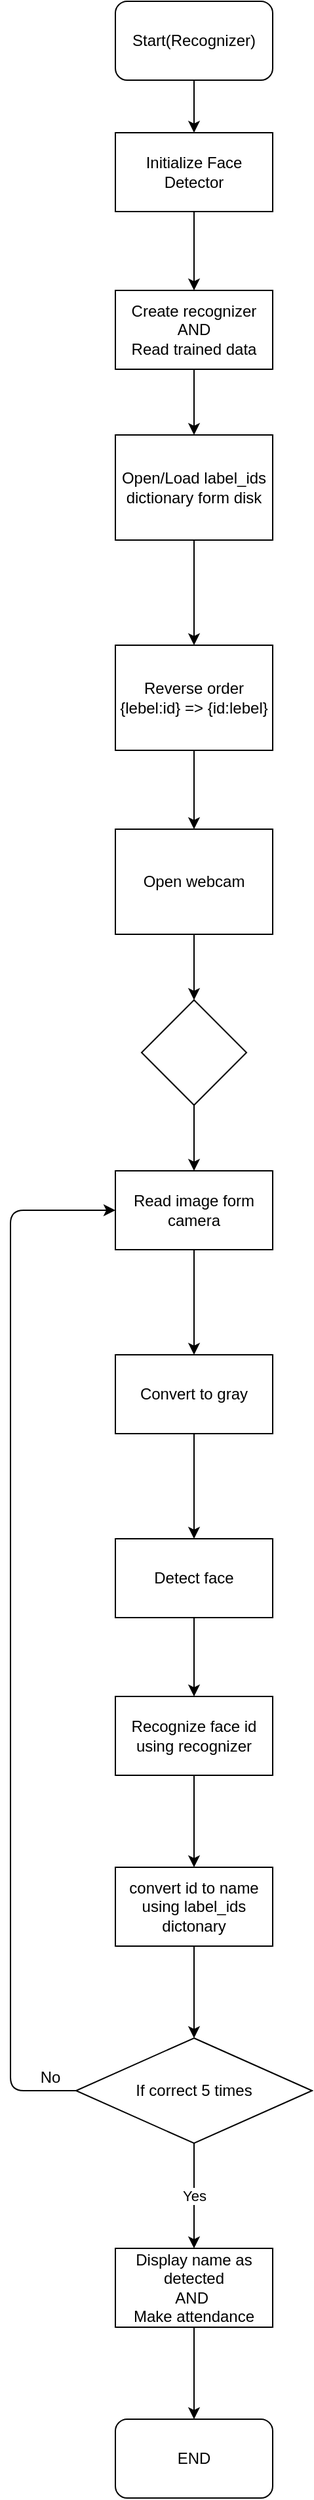 <mxfile version="13.6.3" type="github">
  <diagram id="jJTg-65ZTCTfqy66i8AP" name="Page-1">
    <mxGraphModel dx="742" dy="508" grid="1" gridSize="10" guides="1" tooltips="1" connect="1" arrows="1" fold="1" page="1" pageScale="1" pageWidth="850" pageHeight="1100" math="0" shadow="0">
      <root>
        <mxCell id="0" />
        <mxCell id="1" parent="0" />
        <mxCell id="sS1diXo8vZ87NtzZJMUr-3" value="" style="edgeStyle=orthogonalEdgeStyle;rounded=0;orthogonalLoop=1;jettySize=auto;html=1;" edge="1" parent="1" source="sS1diXo8vZ87NtzZJMUr-1" target="sS1diXo8vZ87NtzZJMUr-2">
          <mxGeometry relative="1" as="geometry" />
        </mxCell>
        <mxCell id="sS1diXo8vZ87NtzZJMUr-1" value="Start(Recognizer)" style="rounded=1;whiteSpace=wrap;html=1;" vertex="1" parent="1">
          <mxGeometry x="320" y="40" width="120" height="60" as="geometry" />
        </mxCell>
        <mxCell id="sS1diXo8vZ87NtzZJMUr-5" value="" style="edgeStyle=orthogonalEdgeStyle;rounded=0;orthogonalLoop=1;jettySize=auto;html=1;" edge="1" parent="1" source="sS1diXo8vZ87NtzZJMUr-2" target="sS1diXo8vZ87NtzZJMUr-4">
          <mxGeometry relative="1" as="geometry" />
        </mxCell>
        <mxCell id="sS1diXo8vZ87NtzZJMUr-2" value="Initialize Face Detector" style="rounded=0;whiteSpace=wrap;html=1;" vertex="1" parent="1">
          <mxGeometry x="320" y="140" width="120" height="60" as="geometry" />
        </mxCell>
        <mxCell id="sS1diXo8vZ87NtzZJMUr-7" value="" style="edgeStyle=orthogonalEdgeStyle;rounded=0;orthogonalLoop=1;jettySize=auto;html=1;" edge="1" parent="1" source="sS1diXo8vZ87NtzZJMUr-4">
          <mxGeometry relative="1" as="geometry">
            <mxPoint x="380" y="370" as="targetPoint" />
          </mxGeometry>
        </mxCell>
        <mxCell id="sS1diXo8vZ87NtzZJMUr-4" value="Create recognizer&lt;br&gt;AND&lt;br&gt;Read trained data" style="rounded=0;whiteSpace=wrap;html=1;" vertex="1" parent="1">
          <mxGeometry x="320" y="260" width="120" height="60" as="geometry" />
        </mxCell>
        <mxCell id="sS1diXo8vZ87NtzZJMUr-10" value="" style="edgeStyle=orthogonalEdgeStyle;rounded=0;orthogonalLoop=1;jettySize=auto;html=1;" edge="1" parent="1" source="sS1diXo8vZ87NtzZJMUr-8" target="sS1diXo8vZ87NtzZJMUr-9">
          <mxGeometry relative="1" as="geometry" />
        </mxCell>
        <mxCell id="sS1diXo8vZ87NtzZJMUr-8" value="Open/Load label_ids dictionary form disk" style="rounded=0;whiteSpace=wrap;html=1;" vertex="1" parent="1">
          <mxGeometry x="320" y="370" width="120" height="80" as="geometry" />
        </mxCell>
        <mxCell id="sS1diXo8vZ87NtzZJMUr-12" value="" style="edgeStyle=orthogonalEdgeStyle;rounded=0;orthogonalLoop=1;jettySize=auto;html=1;" edge="1" parent="1" source="sS1diXo8vZ87NtzZJMUr-9" target="sS1diXo8vZ87NtzZJMUr-11">
          <mxGeometry relative="1" as="geometry" />
        </mxCell>
        <mxCell id="sS1diXo8vZ87NtzZJMUr-9" value="Reverse order&lt;br&gt;{lebel:id} =&amp;gt; {id:lebel}" style="rounded=0;whiteSpace=wrap;html=1;" vertex="1" parent="1">
          <mxGeometry x="320" y="530" width="120" height="80" as="geometry" />
        </mxCell>
        <mxCell id="sS1diXo8vZ87NtzZJMUr-14" value="" style="edgeStyle=orthogonalEdgeStyle;rounded=0;orthogonalLoop=1;jettySize=auto;html=1;" edge="1" parent="1" source="sS1diXo8vZ87NtzZJMUr-11" target="sS1diXo8vZ87NtzZJMUr-13">
          <mxGeometry relative="1" as="geometry" />
        </mxCell>
        <mxCell id="sS1diXo8vZ87NtzZJMUr-11" value="Open webcam" style="rounded=0;whiteSpace=wrap;html=1;" vertex="1" parent="1">
          <mxGeometry x="320" y="670" width="120" height="80" as="geometry" />
        </mxCell>
        <mxCell id="sS1diXo8vZ87NtzZJMUr-16" value="" style="edgeStyle=orthogonalEdgeStyle;rounded=0;orthogonalLoop=1;jettySize=auto;html=1;" edge="1" parent="1" source="sS1diXo8vZ87NtzZJMUr-13" target="sS1diXo8vZ87NtzZJMUr-15">
          <mxGeometry relative="1" as="geometry" />
        </mxCell>
        <mxCell id="sS1diXo8vZ87NtzZJMUr-13" value="" style="rhombus;whiteSpace=wrap;html=1;" vertex="1" parent="1">
          <mxGeometry x="340" y="800" width="80" height="80" as="geometry" />
        </mxCell>
        <mxCell id="sS1diXo8vZ87NtzZJMUr-18" value="" style="edgeStyle=orthogonalEdgeStyle;rounded=0;orthogonalLoop=1;jettySize=auto;html=1;" edge="1" parent="1" source="sS1diXo8vZ87NtzZJMUr-15" target="sS1diXo8vZ87NtzZJMUr-17">
          <mxGeometry relative="1" as="geometry" />
        </mxCell>
        <mxCell id="sS1diXo8vZ87NtzZJMUr-15" value="Read image form camera" style="whiteSpace=wrap;html=1;" vertex="1" parent="1">
          <mxGeometry x="320" y="930" width="120" height="60" as="geometry" />
        </mxCell>
        <mxCell id="sS1diXo8vZ87NtzZJMUr-20" value="" style="edgeStyle=orthogonalEdgeStyle;rounded=0;orthogonalLoop=1;jettySize=auto;html=1;" edge="1" parent="1" source="sS1diXo8vZ87NtzZJMUr-17" target="sS1diXo8vZ87NtzZJMUr-19">
          <mxGeometry relative="1" as="geometry" />
        </mxCell>
        <mxCell id="sS1diXo8vZ87NtzZJMUr-17" value="Convert to gray" style="whiteSpace=wrap;html=1;" vertex="1" parent="1">
          <mxGeometry x="320" y="1070" width="120" height="60" as="geometry" />
        </mxCell>
        <mxCell id="sS1diXo8vZ87NtzZJMUr-22" value="" style="edgeStyle=orthogonalEdgeStyle;rounded=0;orthogonalLoop=1;jettySize=auto;html=1;" edge="1" parent="1" source="sS1diXo8vZ87NtzZJMUr-19" target="sS1diXo8vZ87NtzZJMUr-21">
          <mxGeometry relative="1" as="geometry" />
        </mxCell>
        <mxCell id="sS1diXo8vZ87NtzZJMUr-19" value="Detect face" style="whiteSpace=wrap;html=1;" vertex="1" parent="1">
          <mxGeometry x="320" y="1210" width="120" height="60" as="geometry" />
        </mxCell>
        <mxCell id="sS1diXo8vZ87NtzZJMUr-26" value="" style="edgeStyle=orthogonalEdgeStyle;rounded=0;orthogonalLoop=1;jettySize=auto;html=1;entryX=0.5;entryY=0;entryDx=0;entryDy=0;" edge="1" parent="1" source="sS1diXo8vZ87NtzZJMUr-21" target="sS1diXo8vZ87NtzZJMUr-37">
          <mxGeometry relative="1" as="geometry">
            <mxPoint x="380" y="1450" as="targetPoint" />
          </mxGeometry>
        </mxCell>
        <mxCell id="sS1diXo8vZ87NtzZJMUr-21" value="Recognize face id using recognizer" style="whiteSpace=wrap;html=1;" vertex="1" parent="1">
          <mxGeometry x="320" y="1330" width="120" height="60" as="geometry" />
        </mxCell>
        <mxCell id="sS1diXo8vZ87NtzZJMUr-25" value="If correct 5 times" style="rhombus;whiteSpace=wrap;html=1;" vertex="1" parent="1">
          <mxGeometry x="290" y="1590" width="180" height="80" as="geometry" />
        </mxCell>
        <mxCell id="sS1diXo8vZ87NtzZJMUr-41" value="" style="edgeStyle=orthogonalEdgeStyle;rounded=0;orthogonalLoop=1;jettySize=auto;html=1;" edge="1" parent="1" source="sS1diXo8vZ87NtzZJMUr-27" target="sS1diXo8vZ87NtzZJMUr-40">
          <mxGeometry relative="1" as="geometry" />
        </mxCell>
        <mxCell id="sS1diXo8vZ87NtzZJMUr-27" value="Display name as detected&lt;br&gt;AND&amp;nbsp;&lt;br&gt;Make attendance" style="whiteSpace=wrap;html=1;" vertex="1" parent="1">
          <mxGeometry x="320" y="1750" width="120" height="60" as="geometry" />
        </mxCell>
        <mxCell id="sS1diXo8vZ87NtzZJMUr-29" value="" style="endArrow=classic;html=1;exitX=0.5;exitY=1;exitDx=0;exitDy=0;entryX=0.5;entryY=0;entryDx=0;entryDy=0;" edge="1" parent="1" source="sS1diXo8vZ87NtzZJMUr-25" target="sS1diXo8vZ87NtzZJMUr-27">
          <mxGeometry relative="1" as="geometry">
            <mxPoint x="330" y="1580" as="sourcePoint" />
            <mxPoint x="430" y="1580" as="targetPoint" />
          </mxGeometry>
        </mxCell>
        <mxCell id="sS1diXo8vZ87NtzZJMUr-30" value="Yes" style="edgeLabel;resizable=0;html=1;align=center;verticalAlign=middle;" connectable="0" vertex="1" parent="sS1diXo8vZ87NtzZJMUr-29">
          <mxGeometry relative="1" as="geometry" />
        </mxCell>
        <mxCell id="sS1diXo8vZ87NtzZJMUr-32" value="" style="endArrow=classic;html=1;exitX=0;exitY=0.5;exitDx=0;exitDy=0;entryX=0;entryY=0.5;entryDx=0;entryDy=0;" edge="1" parent="1" source="sS1diXo8vZ87NtzZJMUr-25" target="sS1diXo8vZ87NtzZJMUr-15">
          <mxGeometry width="50" height="50" relative="1" as="geometry">
            <mxPoint x="360" y="1430" as="sourcePoint" />
            <mxPoint x="240" y="960" as="targetPoint" />
            <Array as="points">
              <mxPoint x="240" y="1630" />
              <mxPoint x="240" y="960" />
            </Array>
          </mxGeometry>
        </mxCell>
        <mxCell id="sS1diXo8vZ87NtzZJMUr-34" value="No" style="text;html=1;align=center;verticalAlign=middle;resizable=0;points=[];autosize=1;" vertex="1" parent="1">
          <mxGeometry x="255" y="1610" width="30" height="20" as="geometry" />
        </mxCell>
        <mxCell id="sS1diXo8vZ87NtzZJMUr-38" value="" style="edgeStyle=orthogonalEdgeStyle;rounded=0;orthogonalLoop=1;jettySize=auto;html=1;" edge="1" parent="1" source="sS1diXo8vZ87NtzZJMUr-37" target="sS1diXo8vZ87NtzZJMUr-25">
          <mxGeometry relative="1" as="geometry" />
        </mxCell>
        <mxCell id="sS1diXo8vZ87NtzZJMUr-37" value="convert id to name using label_ids dictonary" style="rounded=0;whiteSpace=wrap;html=1;" vertex="1" parent="1">
          <mxGeometry x="320" y="1460" width="120" height="60" as="geometry" />
        </mxCell>
        <mxCell id="sS1diXo8vZ87NtzZJMUr-40" value="END" style="rounded=1;whiteSpace=wrap;html=1;" vertex="1" parent="1">
          <mxGeometry x="320" y="1880" width="120" height="60" as="geometry" />
        </mxCell>
      </root>
    </mxGraphModel>
  </diagram>
</mxfile>
